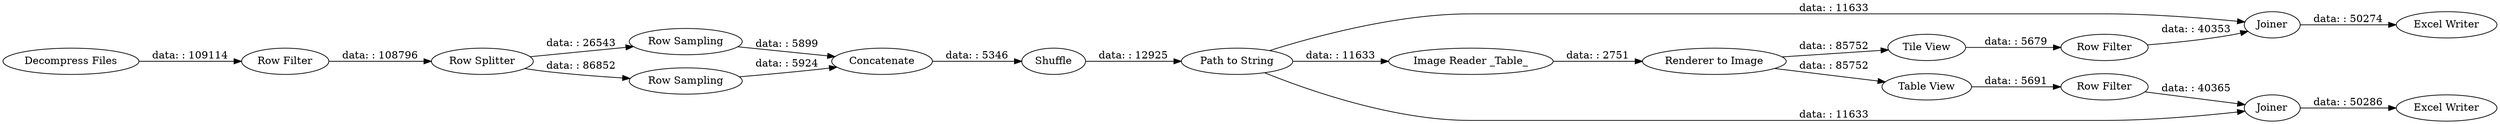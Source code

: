 digraph {
	"2203707123808309839_26" [label="Row Filter"]
	"2203707123808309839_48" [label=Joiner]
	"2203707123808309839_31" [label="Image Reader _Table_"]
	"2203707123808309839_33" [label="Table View"]
	"2203707123808309839_52" [label="Row Sampling"]
	"2203707123808309839_53" [label="Decompress Files"]
	"2203707123808309839_49" [label="Excel Writer"]
	"2203707123808309839_51" [label="Row Sampling"]
	"2203707123808309839_38" [label=Concatenate]
	"2203707123808309839_35" [label=Shuffle]
	"2203707123808309839_45" [label="Excel Writer"]
	"2203707123808309839_41" [label="Tile View"]
	"2203707123808309839_34" [label="Renderer to Image"]
	"2203707123808309839_32" [label="Path to String"]
	"2203707123808309839_47" [label="Row Filter"]
	"2203707123808309839_36" [label="Row Splitter"]
	"2203707123808309839_46" [label=Joiner]
	"2203707123808309839_44" [label="Row Filter"]
	"2203707123808309839_52" -> "2203707123808309839_38" [label="data: : 5899"]
	"2203707123808309839_47" -> "2203707123808309839_48" [label="data: : 40353"]
	"2203707123808309839_36" -> "2203707123808309839_51" [label="data: : 86852"]
	"2203707123808309839_26" -> "2203707123808309839_36" [label="data: : 108796"]
	"2203707123808309839_31" -> "2203707123808309839_34" [label="data: : 2751"]
	"2203707123808309839_34" -> "2203707123808309839_33" [label="data: : 85752"]
	"2203707123808309839_32" -> "2203707123808309839_48" [label="data: : 11633"]
	"2203707123808309839_53" -> "2203707123808309839_26" [label="data: : 109114"]
	"2203707123808309839_33" -> "2203707123808309839_44" [label="data: : 5691"]
	"2203707123808309839_32" -> "2203707123808309839_31" [label="data: : 11633"]
	"2203707123808309839_36" -> "2203707123808309839_52" [label="data: : 26543"]
	"2203707123808309839_38" -> "2203707123808309839_35" [label="data: : 5346"]
	"2203707123808309839_48" -> "2203707123808309839_49" [label="data: : 50274"]
	"2203707123808309839_32" -> "2203707123808309839_46" [label="data: : 11633"]
	"2203707123808309839_41" -> "2203707123808309839_47" [label="data: : 5679"]
	"2203707123808309839_35" -> "2203707123808309839_32" [label="data: : 12925"]
	"2203707123808309839_44" -> "2203707123808309839_46" [label="data: : 40365"]
	"2203707123808309839_46" -> "2203707123808309839_45" [label="data: : 50286"]
	"2203707123808309839_34" -> "2203707123808309839_41" [label="data: : 85752"]
	"2203707123808309839_51" -> "2203707123808309839_38" [label="data: : 5924"]
	rankdir=LR
}
